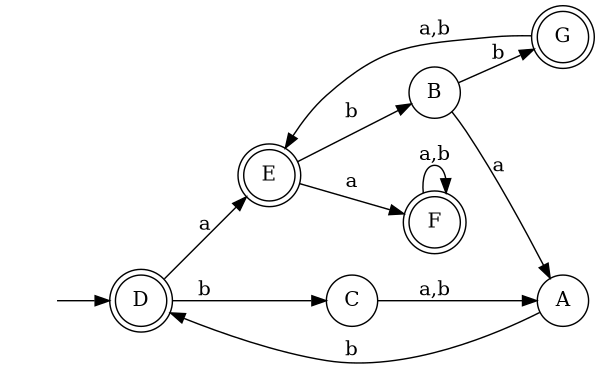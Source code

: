 digraph {
	rankdir=LR;
	margin=0;
	size=4;
	node[shape=circle margin=0]
	D,E,F,G[shape=doublecircle];
	" "[color=white];

	" " -> D;
	D -> E[label=a];
	D -> C[label=b];
	E -> F[label=a];
	E -> B[label=b];
	C -> A[label="a,b"];
	A -> D[label=b];
	B -> A[label=a];
	B -> G[label=b];
	G -> E[label="a,b"];
	F -> F[label="a,b"];
}